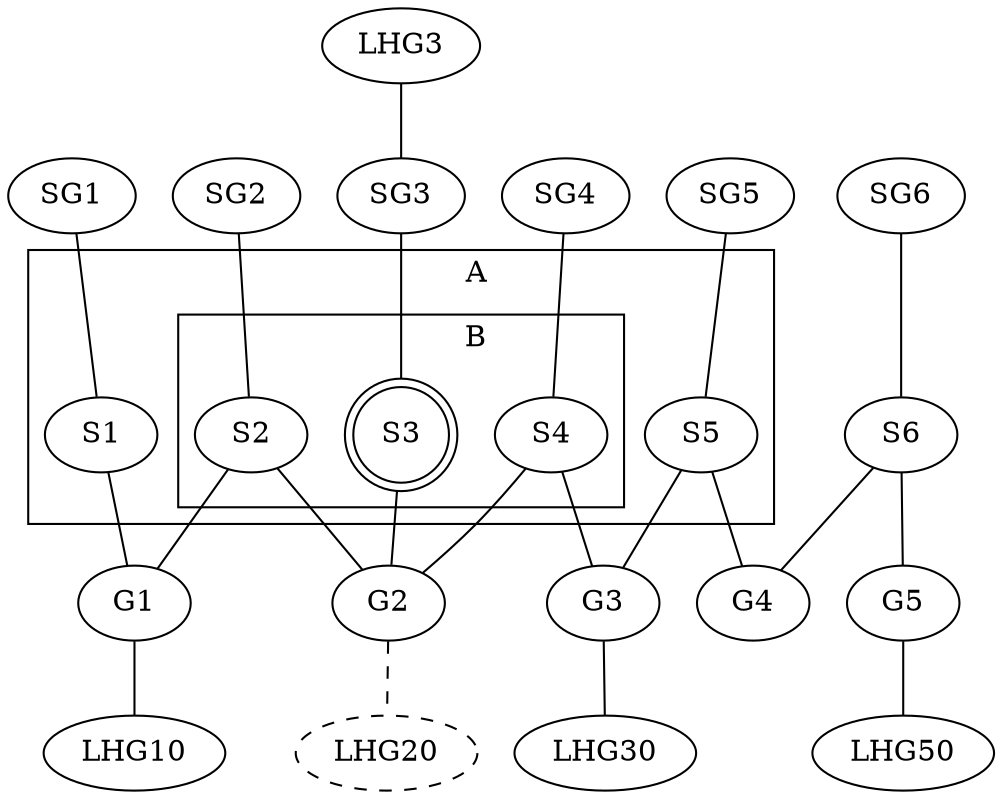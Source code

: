 graph G {
  /* Startgroups and it's repos */
  LHG3  -- SG3
  SG1 -- S1
  SG2 -- S2
  SG3 -- S3
  SG4 -- S4
  SG5 -- S5
  SG6 -- S6

  /* Labgroups */
  S1 -- G1
  S2 -- G1

  S2 -- G2
  S3 -- G2
  S4 -- G2

  S4 -- G3
  S5 -- G3

  S5 -- G4
  S6 -- G4

  S6 -- G5
  
  /* The sets A and B */
  subgraph cluster_A {
    S1
    S2
    S3
    S4
    S5
    label = "                A"

    subgraph cluster_B {
      S2
      S3
      S4
      label = "                B"
    }
  }

  /* Repos */
  G1 -- LHG10
  G2 -- LHG20 [style=dashed]
  G3 -- LHG30
  G5 -- LHG50

  /* Bonus properties */ 
  S3 [shape = doublecircle] 
  LHG20 [style=dashed]
}



